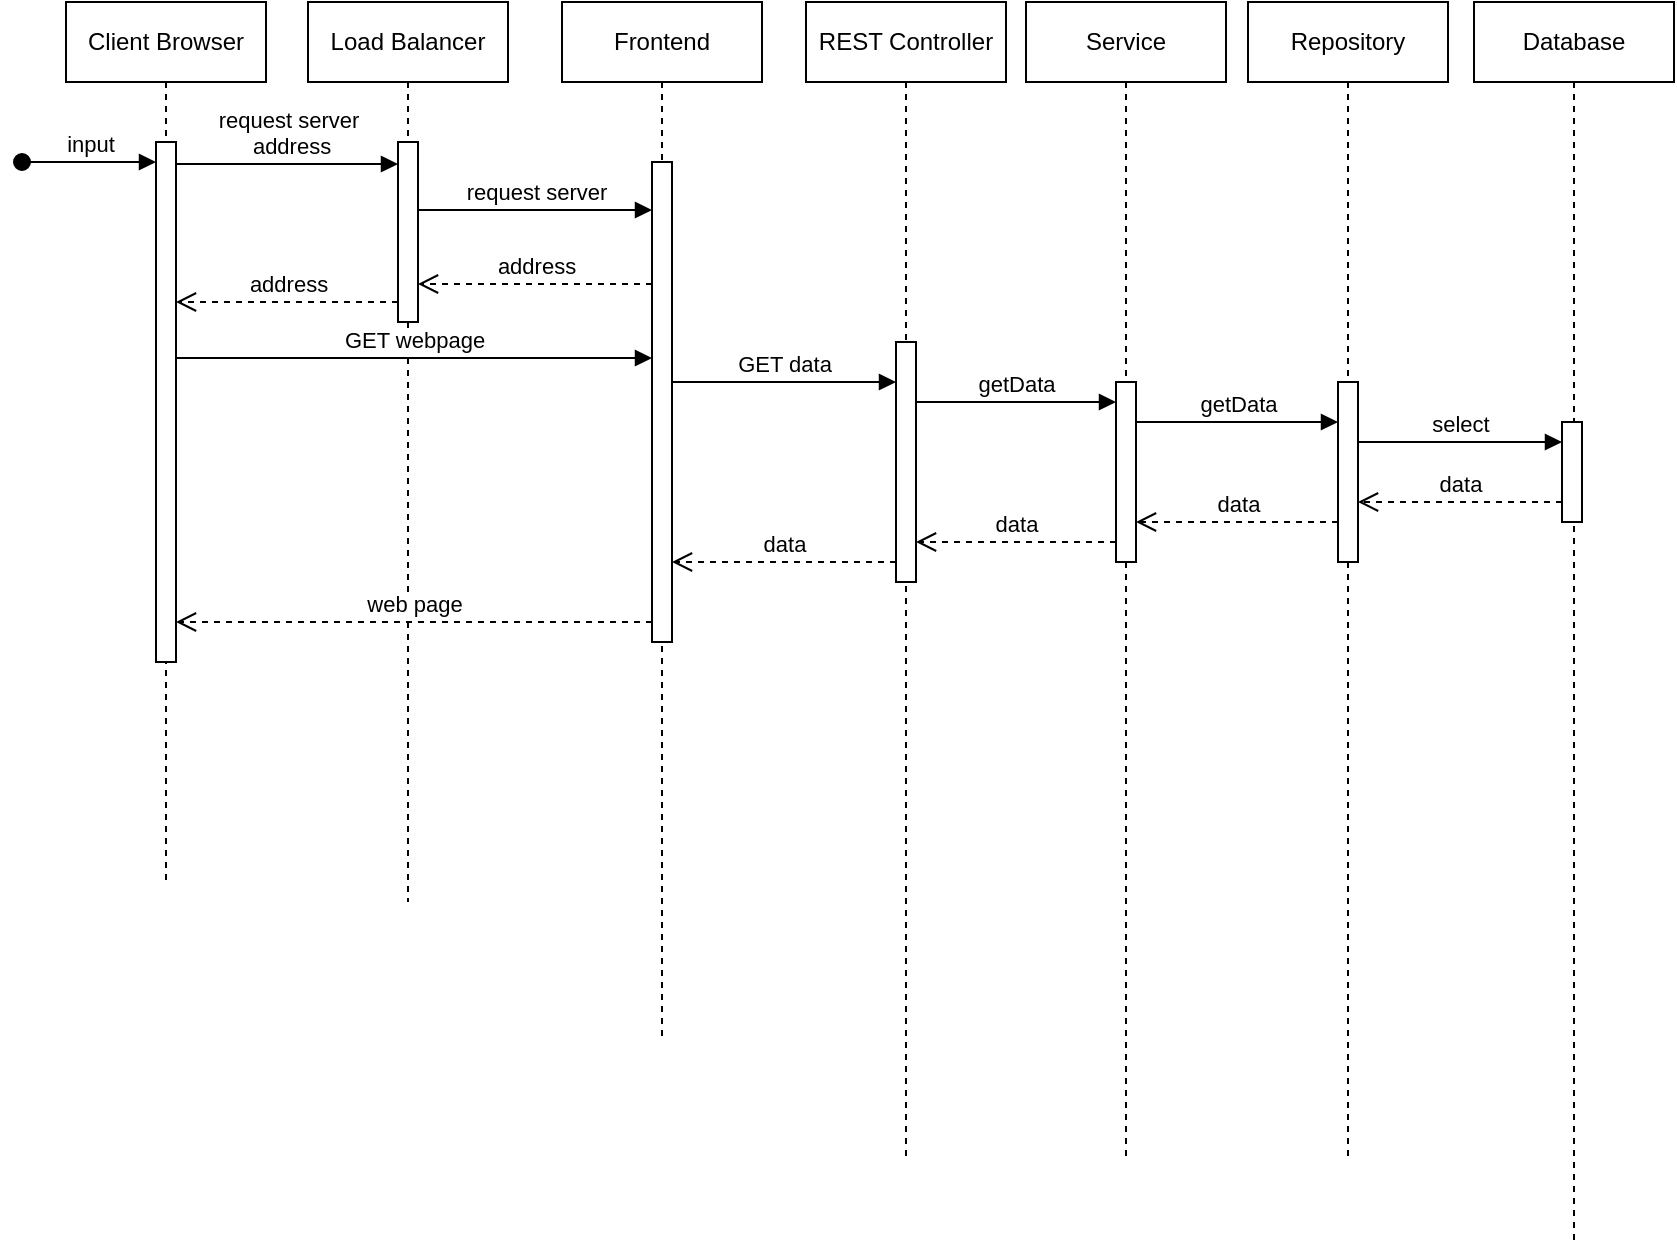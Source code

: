 <mxfile version="22.1.0" type="device">
  <diagram name="Page-1" id="2YBvvXClWsGukQMizWep">
    <mxGraphModel dx="1364" dy="811" grid="1" gridSize="10" guides="1" tooltips="1" connect="1" arrows="1" fold="1" page="1" pageScale="1" pageWidth="850" pageHeight="1100" math="0" shadow="0">
      <root>
        <mxCell id="0" />
        <mxCell id="1" parent="0" />
        <mxCell id="aM9ryv3xv72pqoxQDRHE-1" value="Load Balancer" style="shape=umlLifeline;perimeter=lifelinePerimeter;whiteSpace=wrap;html=1;container=0;dropTarget=0;collapsible=0;recursiveResize=0;outlineConnect=0;portConstraint=eastwest;newEdgeStyle={&quot;edgeStyle&quot;:&quot;elbowEdgeStyle&quot;,&quot;elbow&quot;:&quot;vertical&quot;,&quot;curved&quot;:0,&quot;rounded&quot;:0};" parent="1" vertex="1">
          <mxGeometry x="153" y="40" width="100" height="450" as="geometry" />
        </mxCell>
        <mxCell id="aM9ryv3xv72pqoxQDRHE-2" value="" style="html=1;points=[];perimeter=orthogonalPerimeter;outlineConnect=0;targetShapes=umlLifeline;portConstraint=eastwest;newEdgeStyle={&quot;edgeStyle&quot;:&quot;elbowEdgeStyle&quot;,&quot;elbow&quot;:&quot;vertical&quot;,&quot;curved&quot;:0,&quot;rounded&quot;:0};" parent="aM9ryv3xv72pqoxQDRHE-1" vertex="1">
          <mxGeometry x="45" y="70" width="10" height="90" as="geometry" />
        </mxCell>
        <mxCell id="aM9ryv3xv72pqoxQDRHE-5" value="Frontend" style="shape=umlLifeline;perimeter=lifelinePerimeter;whiteSpace=wrap;html=1;container=0;dropTarget=0;collapsible=0;recursiveResize=0;outlineConnect=0;portConstraint=eastwest;newEdgeStyle={&quot;edgeStyle&quot;:&quot;elbowEdgeStyle&quot;,&quot;elbow&quot;:&quot;vertical&quot;,&quot;curved&quot;:0,&quot;rounded&quot;:0};" parent="1" vertex="1">
          <mxGeometry x="280" y="40" width="100" height="520" as="geometry" />
        </mxCell>
        <mxCell id="aM9ryv3xv72pqoxQDRHE-6" value="" style="html=1;points=[];perimeter=orthogonalPerimeter;outlineConnect=0;targetShapes=umlLifeline;portConstraint=eastwest;newEdgeStyle={&quot;edgeStyle&quot;:&quot;elbowEdgeStyle&quot;,&quot;elbow&quot;:&quot;vertical&quot;,&quot;curved&quot;:0,&quot;rounded&quot;:0};" parent="aM9ryv3xv72pqoxQDRHE-5" vertex="1">
          <mxGeometry x="45" y="80" width="10" height="240" as="geometry" />
        </mxCell>
        <mxCell id="aM9ryv3xv72pqoxQDRHE-7" value="request server" style="html=1;verticalAlign=bottom;endArrow=block;edgeStyle=elbowEdgeStyle;elbow=vertical;curved=0;rounded=0;" parent="1" source="aM9ryv3xv72pqoxQDRHE-2" target="aM9ryv3xv72pqoxQDRHE-6" edge="1">
          <mxGeometry relative="1" as="geometry">
            <mxPoint x="208" y="144" as="sourcePoint" />
            <Array as="points">
              <mxPoint x="293" y="144" />
            </Array>
            <mxPoint x="358" y="144" as="targetPoint" />
          </mxGeometry>
        </mxCell>
        <mxCell id="_dhNcksoIE_Lo7grJNJL-1" value="Database" style="shape=umlLifeline;perimeter=lifelinePerimeter;whiteSpace=wrap;html=1;container=0;dropTarget=0;collapsible=0;recursiveResize=0;outlineConnect=0;portConstraint=eastwest;newEdgeStyle={&quot;edgeStyle&quot;:&quot;elbowEdgeStyle&quot;,&quot;elbow&quot;:&quot;vertical&quot;,&quot;curved&quot;:0,&quot;rounded&quot;:0};" parent="1" vertex="1">
          <mxGeometry x="736" y="40" width="100" height="620" as="geometry" />
        </mxCell>
        <mxCell id="_dhNcksoIE_Lo7grJNJL-12" value="GET data" style="html=1;verticalAlign=bottom;endArrow=block;edgeStyle=elbowEdgeStyle;elbow=vertical;curved=0;rounded=0;" parent="1" source="aM9ryv3xv72pqoxQDRHE-6" edge="1" target="GjxCCbqdhPCahjUUIicC-2">
          <mxGeometry relative="1" as="geometry">
            <mxPoint x="368" y="164" as="sourcePoint" />
            <Array as="points">
              <mxPoint x="400" y="230" />
            </Array>
            <mxPoint x="533" y="164" as="targetPoint" />
          </mxGeometry>
        </mxCell>
        <mxCell id="_dhNcksoIE_Lo7grJNJL-15" value="address" style="html=1;verticalAlign=bottom;endArrow=open;dashed=1;endSize=8;edgeStyle=elbowEdgeStyle;elbow=horizontal;curved=0;rounded=0;" parent="1" edge="1" target="aM9ryv3xv72pqoxQDRHE-2" source="aM9ryv3xv72pqoxQDRHE-6">
          <mxGeometry relative="1" as="geometry">
            <mxPoint x="208" y="181" as="targetPoint" />
            <Array as="points">
              <mxPoint x="295" y="181" />
            </Array>
            <mxPoint x="358" y="181" as="sourcePoint" />
            <mxPoint as="offset" />
          </mxGeometry>
        </mxCell>
        <mxCell id="GjxCCbqdhPCahjUUIicC-1" value="REST Controller" style="shape=umlLifeline;perimeter=lifelinePerimeter;whiteSpace=wrap;html=1;container=0;dropTarget=0;collapsible=0;recursiveResize=0;outlineConnect=0;portConstraint=eastwest;newEdgeStyle={&quot;edgeStyle&quot;:&quot;elbowEdgeStyle&quot;,&quot;elbow&quot;:&quot;vertical&quot;,&quot;curved&quot;:0,&quot;rounded&quot;:0};" vertex="1" parent="1">
          <mxGeometry x="402" y="40" width="100" height="580" as="geometry" />
        </mxCell>
        <mxCell id="GjxCCbqdhPCahjUUIicC-2" value="" style="html=1;points=[];perimeter=orthogonalPerimeter;outlineConnect=0;targetShapes=umlLifeline;portConstraint=eastwest;newEdgeStyle={&quot;edgeStyle&quot;:&quot;elbowEdgeStyle&quot;,&quot;elbow&quot;:&quot;vertical&quot;,&quot;curved&quot;:0,&quot;rounded&quot;:0};" vertex="1" parent="GjxCCbqdhPCahjUUIicC-1">
          <mxGeometry x="45" y="170" width="10" height="120" as="geometry" />
        </mxCell>
        <mxCell id="GjxCCbqdhPCahjUUIicC-3" value="Client Browser" style="shape=umlLifeline;perimeter=lifelinePerimeter;whiteSpace=wrap;html=1;container=0;dropTarget=0;collapsible=0;recursiveResize=0;outlineConnect=0;portConstraint=eastwest;newEdgeStyle={&quot;edgeStyle&quot;:&quot;elbowEdgeStyle&quot;,&quot;elbow&quot;:&quot;vertical&quot;,&quot;curved&quot;:0,&quot;rounded&quot;:0};" vertex="1" parent="1">
          <mxGeometry x="32" y="40" width="100" height="440" as="geometry" />
        </mxCell>
        <mxCell id="GjxCCbqdhPCahjUUIicC-4" value="" style="html=1;points=[];perimeter=orthogonalPerimeter;outlineConnect=0;targetShapes=umlLifeline;portConstraint=eastwest;newEdgeStyle={&quot;edgeStyle&quot;:&quot;elbowEdgeStyle&quot;,&quot;elbow&quot;:&quot;vertical&quot;,&quot;curved&quot;:0,&quot;rounded&quot;:0};" vertex="1" parent="GjxCCbqdhPCahjUUIicC-3">
          <mxGeometry x="45" y="70" width="10" height="260" as="geometry" />
        </mxCell>
        <mxCell id="GjxCCbqdhPCahjUUIicC-5" value="input" style="html=1;verticalAlign=bottom;startArrow=oval;endArrow=block;startSize=8;edgeStyle=elbowEdgeStyle;elbow=vertical;curved=0;rounded=0;" edge="1" parent="1" target="GjxCCbqdhPCahjUUIicC-4">
          <mxGeometry relative="1" as="geometry">
            <mxPoint x="10" y="120" as="sourcePoint" />
            <mxPoint x="77" y="120" as="targetPoint" />
          </mxGeometry>
        </mxCell>
        <mxCell id="GjxCCbqdhPCahjUUIicC-6" value="web page" style="html=1;verticalAlign=bottom;endArrow=open;dashed=1;endSize=8;edgeStyle=elbowEdgeStyle;elbow=horizontal;curved=0;rounded=0;" edge="1" parent="1" source="aM9ryv3xv72pqoxQDRHE-6" target="GjxCCbqdhPCahjUUIicC-4">
          <mxGeometry relative="1" as="geometry">
            <mxPoint x="87" y="298" as="targetPoint" />
            <Array as="points">
              <mxPoint x="280" y="350" />
              <mxPoint x="177" y="338" />
            </Array>
            <mxPoint x="358" y="298" as="sourcePoint" />
            <mxPoint as="offset" />
          </mxGeometry>
        </mxCell>
        <mxCell id="GjxCCbqdhPCahjUUIicC-7" value="request server&lt;br&gt;&amp;nbsp;address" style="html=1;verticalAlign=bottom;endArrow=block;edgeStyle=elbowEdgeStyle;elbow=vertical;curved=0;rounded=0;" edge="1" parent="1" source="GjxCCbqdhPCahjUUIicC-4" target="aM9ryv3xv72pqoxQDRHE-2">
          <mxGeometry relative="1" as="geometry">
            <mxPoint x="87" y="121" as="sourcePoint" />
            <Array as="points">
              <mxPoint x="175" y="121" />
            </Array>
            <mxPoint x="198" y="121" as="targetPoint" />
          </mxGeometry>
        </mxCell>
        <mxCell id="GjxCCbqdhPCahjUUIicC-8" value="data" style="html=1;verticalAlign=bottom;endArrow=open;dashed=1;endSize=8;edgeStyle=elbowEdgeStyle;elbow=horizontal;curved=0;rounded=0;" edge="1" parent="1" source="GjxCCbqdhPCahjUUIicC-2" target="aM9ryv3xv72pqoxQDRHE-6">
          <mxGeometry relative="1" as="geometry">
            <mxPoint x="440" y="370" as="targetPoint" />
            <Array as="points">
              <mxPoint x="390" y="320" />
              <mxPoint x="500" y="210" />
              <mxPoint x="450" y="220" />
            </Array>
            <mxPoint x="711" y="370" as="sourcePoint" />
            <mxPoint as="offset" />
          </mxGeometry>
        </mxCell>
        <mxCell id="GjxCCbqdhPCahjUUIicC-9" value="select" style="html=1;verticalAlign=bottom;endArrow=block;edgeStyle=elbowEdgeStyle;elbow=vertical;curved=0;rounded=0;" edge="1" parent="1" source="GjxCCbqdhPCahjUUIicC-15" target="_dhNcksoIE_Lo7grJNJL-2">
          <mxGeometry relative="1" as="geometry">
            <mxPoint x="550" y="200" as="sourcePoint" />
            <Array as="points">
              <mxPoint x="720" y="260" />
            </Array>
            <mxPoint x="715" y="200" as="targetPoint" />
          </mxGeometry>
        </mxCell>
        <mxCell id="GjxCCbqdhPCahjUUIicC-10" value="data" style="html=1;verticalAlign=bottom;endArrow=open;dashed=1;endSize=8;edgeStyle=elbowEdgeStyle;elbow=horizontal;curved=0;rounded=0;" edge="1" parent="1" source="_dhNcksoIE_Lo7grJNJL-2" target="GjxCCbqdhPCahjUUIicC-15">
          <mxGeometry relative="1" as="geometry">
            <mxPoint x="570" y="264.5" as="targetPoint" />
            <Array as="points">
              <mxPoint x="710" y="290" />
            </Array>
            <mxPoint x="735" y="264.5" as="sourcePoint" />
            <mxPoint as="offset" />
          </mxGeometry>
        </mxCell>
        <mxCell id="GjxCCbqdhPCahjUUIicC-11" value="address" style="html=1;verticalAlign=bottom;endArrow=open;dashed=1;endSize=8;edgeStyle=elbowEdgeStyle;elbow=horizontal;curved=0;rounded=0;" edge="1" parent="1" source="aM9ryv3xv72pqoxQDRHE-2" target="GjxCCbqdhPCahjUUIicC-4">
          <mxGeometry relative="1" as="geometry">
            <mxPoint x="20" y="190" as="targetPoint" />
            <Array as="points">
              <mxPoint x="107" y="190" />
            </Array>
            <mxPoint x="170" y="190" as="sourcePoint" />
            <mxPoint as="offset" />
          </mxGeometry>
        </mxCell>
        <mxCell id="GjxCCbqdhPCahjUUIicC-12" value="GET webpage" style="html=1;verticalAlign=bottom;endArrow=block;edgeStyle=elbowEdgeStyle;elbow=vertical;curved=0;rounded=0;" edge="1" parent="1" source="GjxCCbqdhPCahjUUIicC-4" target="aM9ryv3xv72pqoxQDRHE-6">
          <mxGeometry relative="1" as="geometry">
            <mxPoint x="87" y="218" as="sourcePoint" />
            <Array as="points">
              <mxPoint x="241" y="218" />
            </Array>
            <mxPoint x="358" y="218" as="targetPoint" />
          </mxGeometry>
        </mxCell>
        <mxCell id="_dhNcksoIE_Lo7grJNJL-2" value="" style="html=1;points=[];perimeter=orthogonalPerimeter;outlineConnect=0;targetShapes=umlLifeline;portConstraint=eastwest;newEdgeStyle={&quot;edgeStyle&quot;:&quot;elbowEdgeStyle&quot;,&quot;elbow&quot;:&quot;vertical&quot;,&quot;curved&quot;:0,&quot;rounded&quot;:0};" parent="1" vertex="1">
          <mxGeometry x="780" y="250" width="10" height="50" as="geometry" />
        </mxCell>
        <mxCell id="GjxCCbqdhPCahjUUIicC-14" value="Repository" style="shape=umlLifeline;perimeter=lifelinePerimeter;whiteSpace=wrap;html=1;container=0;dropTarget=0;collapsible=0;recursiveResize=0;outlineConnect=0;portConstraint=eastwest;newEdgeStyle={&quot;edgeStyle&quot;:&quot;elbowEdgeStyle&quot;,&quot;elbow&quot;:&quot;vertical&quot;,&quot;curved&quot;:0,&quot;rounded&quot;:0};" vertex="1" parent="1">
          <mxGeometry x="623" y="40" width="100" height="580" as="geometry" />
        </mxCell>
        <mxCell id="GjxCCbqdhPCahjUUIicC-15" value="" style="html=1;points=[];perimeter=orthogonalPerimeter;outlineConnect=0;targetShapes=umlLifeline;portConstraint=eastwest;newEdgeStyle={&quot;edgeStyle&quot;:&quot;elbowEdgeStyle&quot;,&quot;elbow&quot;:&quot;vertical&quot;,&quot;curved&quot;:0,&quot;rounded&quot;:0};" vertex="1" parent="GjxCCbqdhPCahjUUIicC-14">
          <mxGeometry x="45" y="190" width="10" height="90" as="geometry" />
        </mxCell>
        <mxCell id="GjxCCbqdhPCahjUUIicC-16" value="Service" style="shape=umlLifeline;perimeter=lifelinePerimeter;whiteSpace=wrap;html=1;container=0;dropTarget=0;collapsible=0;recursiveResize=0;outlineConnect=0;portConstraint=eastwest;newEdgeStyle={&quot;edgeStyle&quot;:&quot;elbowEdgeStyle&quot;,&quot;elbow&quot;:&quot;vertical&quot;,&quot;curved&quot;:0,&quot;rounded&quot;:0};" vertex="1" parent="1">
          <mxGeometry x="512" y="40" width="100" height="580" as="geometry" />
        </mxCell>
        <mxCell id="GjxCCbqdhPCahjUUIicC-17" value="" style="html=1;points=[];perimeter=orthogonalPerimeter;outlineConnect=0;targetShapes=umlLifeline;portConstraint=eastwest;newEdgeStyle={&quot;edgeStyle&quot;:&quot;elbowEdgeStyle&quot;,&quot;elbow&quot;:&quot;vertical&quot;,&quot;curved&quot;:0,&quot;rounded&quot;:0};" vertex="1" parent="GjxCCbqdhPCahjUUIicC-16">
          <mxGeometry x="45" y="190" width="10" height="90" as="geometry" />
        </mxCell>
        <mxCell id="GjxCCbqdhPCahjUUIicC-18" value="getData" style="html=1;verticalAlign=bottom;endArrow=block;edgeStyle=elbowEdgeStyle;elbow=vertical;curved=0;rounded=0;" edge="1" parent="1" source="GjxCCbqdhPCahjUUIicC-2" target="GjxCCbqdhPCahjUUIicC-17">
          <mxGeometry relative="1" as="geometry">
            <mxPoint x="460" y="264.5" as="sourcePoint" />
            <Array as="points">
              <mxPoint x="530" y="240" />
            </Array>
            <mxPoint x="572" y="264.5" as="targetPoint" />
          </mxGeometry>
        </mxCell>
        <mxCell id="GjxCCbqdhPCahjUUIicC-19" value="data" style="html=1;verticalAlign=bottom;endArrow=open;dashed=1;endSize=8;edgeStyle=elbowEdgeStyle;elbow=horizontal;curved=0;rounded=0;" edge="1" parent="1" source="GjxCCbqdhPCahjUUIicC-17" target="GjxCCbqdhPCahjUUIicC-2">
          <mxGeometry relative="1" as="geometry">
            <mxPoint x="490" y="349.5" as="targetPoint" />
            <Array as="points">
              <mxPoint x="510" y="310" />
              <mxPoint x="655" y="249.5" />
              <mxPoint x="605" y="259.5" />
            </Array>
            <mxPoint x="602" y="349.5" as="sourcePoint" />
            <mxPoint as="offset" />
          </mxGeometry>
        </mxCell>
        <mxCell id="GjxCCbqdhPCahjUUIicC-20" value="getData" style="html=1;verticalAlign=bottom;endArrow=block;edgeStyle=elbowEdgeStyle;elbow=vertical;curved=0;rounded=0;" edge="1" parent="1" source="GjxCCbqdhPCahjUUIicC-17" target="GjxCCbqdhPCahjUUIicC-15">
          <mxGeometry relative="1" as="geometry">
            <mxPoint x="570" y="259.5" as="sourcePoint" />
            <Array as="points">
              <mxPoint x="640" y="250" />
            </Array>
            <mxPoint x="670" y="259.5" as="targetPoint" />
          </mxGeometry>
        </mxCell>
        <mxCell id="GjxCCbqdhPCahjUUIicC-21" value="data" style="html=1;verticalAlign=bottom;endArrow=open;dashed=1;endSize=8;edgeStyle=elbowEdgeStyle;elbow=horizontal;curved=0;rounded=0;" edge="1" parent="1" source="GjxCCbqdhPCahjUUIicC-15" target="GjxCCbqdhPCahjUUIicC-17">
          <mxGeometry relative="1" as="geometry">
            <mxPoint x="580" y="329.5" as="targetPoint" />
            <Array as="points">
              <mxPoint x="640" y="300" />
              <mxPoint x="778" y="269" />
              <mxPoint x="728" y="279" />
            </Array>
            <mxPoint x="680" y="329.5" as="sourcePoint" />
            <mxPoint as="offset" />
          </mxGeometry>
        </mxCell>
      </root>
    </mxGraphModel>
  </diagram>
</mxfile>
